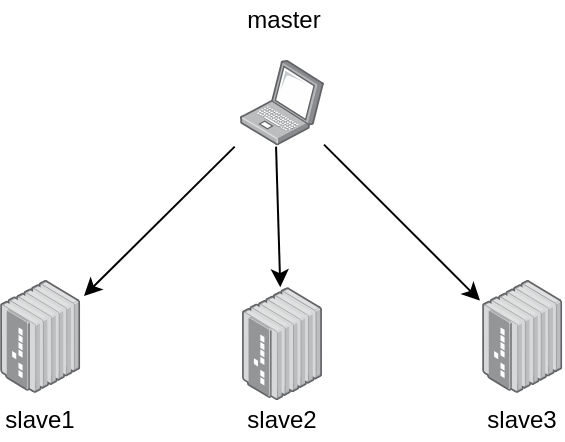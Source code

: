 <mxfile version="12.4.9" type="device"><diagram id="oq9M8gU8IliATKixNpes" name="第 1 页"><mxGraphModel dx="782" dy="797" grid="1" gridSize="10" guides="1" tooltips="1" connect="1" arrows="1" fold="1" page="0" pageScale="1" pageWidth="827" pageHeight="1169" math="0" shadow="0"><root><mxCell id="0"/><mxCell id="1" parent="0"/><mxCell id="CU4-kdQW1wjDy3cnDiYN-34" value="" style="points=[];aspect=fixed;html=1;align=center;shadow=0;dashed=0;image;image=img/lib/allied_telesis/computer_and_terminals/Laptop.svg;" vertex="1" parent="1"><mxGeometry x="400" y="-280" width="42" height="42.6" as="geometry"/></mxCell><mxCell id="CU4-kdQW1wjDy3cnDiYN-35" value="" style="endArrow=classic;html=1;exitX=-0.063;exitY=1.017;exitDx=0;exitDy=0;exitPerimeter=0;entryX=1;entryY=-0.047;entryDx=0;entryDy=0;entryPerimeter=0;" edge="1" parent="1" source="CU4-kdQW1wjDy3cnDiYN-34"><mxGeometry width="50" height="50" relative="1" as="geometry"><mxPoint x="200" y="-210" as="sourcePoint"/><mxPoint x="322" y="-162.002" as="targetPoint"/></mxGeometry></mxCell><mxCell id="CU4-kdQW1wjDy3cnDiYN-36" value="" style="endArrow=classic;html=1;" edge="1" parent="1" source="CU4-kdQW1wjDy3cnDiYN-34"><mxGeometry width="50" height="50" relative="1" as="geometry"><mxPoint x="550" y="-240" as="sourcePoint"/><mxPoint x="520" y="-159.7" as="targetPoint"/></mxGeometry></mxCell><mxCell id="CU4-kdQW1wjDy3cnDiYN-38" value="master" style="text;html=1;strokeColor=none;fillColor=none;align=center;verticalAlign=middle;whiteSpace=wrap;rounded=0;" vertex="1" parent="1"><mxGeometry x="402" y="-310" width="40" height="20" as="geometry"/></mxCell><mxCell id="CU4-kdQW1wjDy3cnDiYN-39" value="slave1" style="text;html=1;strokeColor=none;fillColor=none;align=center;verticalAlign=middle;whiteSpace=wrap;rounded=0;" vertex="1" parent="1"><mxGeometry x="280" y="-110" width="40" height="20" as="geometry"/></mxCell><mxCell id="CU4-kdQW1wjDy3cnDiYN-40" value="slave3" style="text;html=1;strokeColor=none;fillColor=none;align=center;verticalAlign=middle;whiteSpace=wrap;rounded=0;" vertex="1" parent="1"><mxGeometry x="521" y="-110" width="40" height="20" as="geometry"/></mxCell><mxCell id="CU4-kdQW1wjDy3cnDiYN-41" value="" style="points=[];aspect=fixed;html=1;align=center;shadow=0;dashed=0;image;image=img/lib/allied_telesis/switch/Industrial_Ethernet_IE200.svg;" vertex="1" parent="1"><mxGeometry x="280" y="-170" width="40.2" height="56.4" as="geometry"/></mxCell><mxCell id="CU4-kdQW1wjDy3cnDiYN-42" value="" style="points=[];aspect=fixed;html=1;align=center;shadow=0;dashed=0;image;image=img/lib/allied_telesis/switch/Industrial_Ethernet_IE200.svg;" vertex="1" parent="1"><mxGeometry x="521" y="-170" width="40.2" height="56.4" as="geometry"/></mxCell><mxCell id="CU4-kdQW1wjDy3cnDiYN-43" value="" style="points=[];aspect=fixed;html=1;align=center;shadow=0;dashed=0;image;image=img/lib/allied_telesis/switch/Industrial_Ethernet_IE200.svg;" vertex="1" parent="1"><mxGeometry x="400.9" y="-166.4" width="40.2" height="56.4" as="geometry"/></mxCell><mxCell id="CU4-kdQW1wjDy3cnDiYN-44" value="slave2" style="text;html=1;strokeColor=none;fillColor=none;align=center;verticalAlign=middle;whiteSpace=wrap;rounded=0;" vertex="1" parent="1"><mxGeometry x="400.9" y="-110" width="40" height="20" as="geometry"/></mxCell><mxCell id="CU4-kdQW1wjDy3cnDiYN-45" value="" style="endArrow=classic;html=1;exitX=0.429;exitY=1.017;exitDx=0;exitDy=0;exitPerimeter=0;" edge="1" parent="1" source="CU4-kdQW1wjDy3cnDiYN-34" target="CU4-kdQW1wjDy3cnDiYN-43"><mxGeometry width="50" height="50" relative="1" as="geometry"><mxPoint x="180" y="-180" as="sourcePoint"/><mxPoint x="230" y="-230" as="targetPoint"/></mxGeometry></mxCell></root></mxGraphModel></diagram></mxfile>